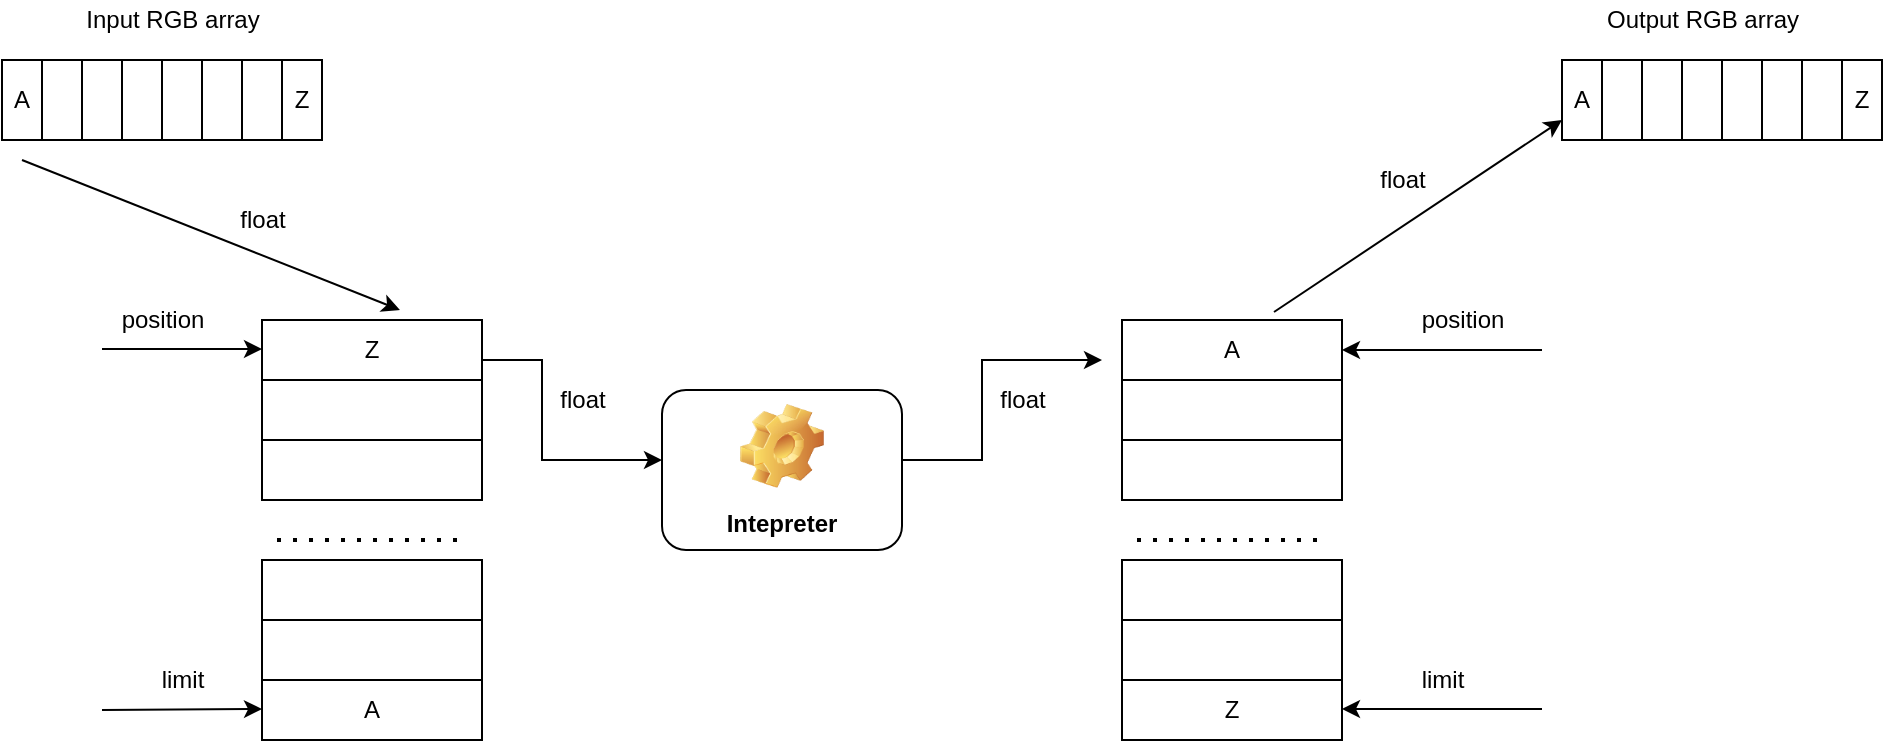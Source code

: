 <mxfile version="15.8.8" type="github">
  <diagram id="5idHyZ_gb2aGsaYN54b_" name="Page-1">
    <mxGraphModel dx="974" dy="593" grid="1" gridSize="10" guides="1" tooltips="1" connect="1" arrows="1" fold="1" page="1" pageScale="1" pageWidth="1169" pageHeight="1654" math="0" shadow="0">
      <root>
        <mxCell id="0" />
        <mxCell id="1" parent="0" />
        <mxCell id="xrE74c7JUxFd1PG-Kwvo-1" value="Z" style="rounded=0;whiteSpace=wrap;html=1;" vertex="1" parent="1">
          <mxGeometry x="230" y="290" width="110" height="30" as="geometry" />
        </mxCell>
        <mxCell id="xrE74c7JUxFd1PG-Kwvo-4" value="" style="edgeStyle=orthogonalEdgeStyle;rounded=0;orthogonalLoop=1;jettySize=auto;html=1;" edge="1" parent="1" source="xrE74c7JUxFd1PG-Kwvo-2" target="xrE74c7JUxFd1PG-Kwvo-3">
          <mxGeometry relative="1" as="geometry" />
        </mxCell>
        <mxCell id="xrE74c7JUxFd1PG-Kwvo-2" value="" style="rounded=0;whiteSpace=wrap;html=1;" vertex="1" parent="1">
          <mxGeometry x="230" y="320" width="110" height="30" as="geometry" />
        </mxCell>
        <mxCell id="xrE74c7JUxFd1PG-Kwvo-3" value="" style="whiteSpace=wrap;html=1;rounded=0;" vertex="1" parent="1">
          <mxGeometry x="230" y="350" width="110" height="30" as="geometry" />
        </mxCell>
        <mxCell id="xrE74c7JUxFd1PG-Kwvo-5" value="A" style="whiteSpace=wrap;html=1;rounded=0;" vertex="1" parent="1">
          <mxGeometry x="230" y="470" width="110" height="30" as="geometry" />
        </mxCell>
        <mxCell id="xrE74c7JUxFd1PG-Kwvo-6" value="" style="rounded=0;whiteSpace=wrap;html=1;" vertex="1" parent="1">
          <mxGeometry x="230" y="410" width="110" height="30" as="geometry" />
        </mxCell>
        <mxCell id="xrE74c7JUxFd1PG-Kwvo-7" value="" style="rounded=0;whiteSpace=wrap;html=1;" vertex="1" parent="1">
          <mxGeometry x="230" y="440" width="110" height="30" as="geometry" />
        </mxCell>
        <mxCell id="xrE74c7JUxFd1PG-Kwvo-10" value="A" style="rounded=0;whiteSpace=wrap;html=1;" vertex="1" parent="1">
          <mxGeometry x="100" y="160" width="20" height="40" as="geometry" />
        </mxCell>
        <mxCell id="xrE74c7JUxFd1PG-Kwvo-11" value="" style="rounded=0;whiteSpace=wrap;html=1;" vertex="1" parent="1">
          <mxGeometry x="120" y="160" width="20" height="40" as="geometry" />
        </mxCell>
        <mxCell id="xrE74c7JUxFd1PG-Kwvo-12" value="" style="rounded=0;whiteSpace=wrap;html=1;" vertex="1" parent="1">
          <mxGeometry x="160" y="160" width="20" height="40" as="geometry" />
        </mxCell>
        <mxCell id="xrE74c7JUxFd1PG-Kwvo-13" value="" style="rounded=0;whiteSpace=wrap;html=1;" vertex="1" parent="1">
          <mxGeometry x="140" y="160" width="20" height="40" as="geometry" />
        </mxCell>
        <mxCell id="xrE74c7JUxFd1PG-Kwvo-16" value="" style="rounded=0;whiteSpace=wrap;html=1;" vertex="1" parent="1">
          <mxGeometry x="180" y="160" width="20" height="40" as="geometry" />
        </mxCell>
        <mxCell id="xrE74c7JUxFd1PG-Kwvo-17" value="" style="rounded=0;whiteSpace=wrap;html=1;" vertex="1" parent="1">
          <mxGeometry x="200" y="160" width="20" height="40" as="geometry" />
        </mxCell>
        <mxCell id="xrE74c7JUxFd1PG-Kwvo-18" value="Z" style="rounded=0;whiteSpace=wrap;html=1;" vertex="1" parent="1">
          <mxGeometry x="240" y="160" width="20" height="40" as="geometry" />
        </mxCell>
        <mxCell id="xrE74c7JUxFd1PG-Kwvo-19" value="" style="rounded=0;whiteSpace=wrap;html=1;" vertex="1" parent="1">
          <mxGeometry x="220" y="160" width="20" height="40" as="geometry" />
        </mxCell>
        <mxCell id="xrE74c7JUxFd1PG-Kwvo-20" value="Intepreter" style="label;whiteSpace=wrap;html=1;align=center;verticalAlign=bottom;spacingLeft=0;spacingBottom=4;imageAlign=center;imageVerticalAlign=top;image=img/clipart/Gear_128x128.png" vertex="1" parent="1">
          <mxGeometry x="430" y="325" width="120" height="80" as="geometry" />
        </mxCell>
        <mxCell id="xrE74c7JUxFd1PG-Kwvo-31" value="A" style="rounded=0;whiteSpace=wrap;html=1;" vertex="1" parent="1">
          <mxGeometry x="880" y="160" width="20" height="40" as="geometry" />
        </mxCell>
        <mxCell id="xrE74c7JUxFd1PG-Kwvo-32" value="" style="rounded=0;whiteSpace=wrap;html=1;" vertex="1" parent="1">
          <mxGeometry x="900" y="160" width="20" height="40" as="geometry" />
        </mxCell>
        <mxCell id="xrE74c7JUxFd1PG-Kwvo-33" value="" style="rounded=0;whiteSpace=wrap;html=1;" vertex="1" parent="1">
          <mxGeometry x="940" y="160" width="20" height="40" as="geometry" />
        </mxCell>
        <mxCell id="xrE74c7JUxFd1PG-Kwvo-34" value="" style="rounded=0;whiteSpace=wrap;html=1;" vertex="1" parent="1">
          <mxGeometry x="920" y="160" width="20" height="40" as="geometry" />
        </mxCell>
        <mxCell id="xrE74c7JUxFd1PG-Kwvo-35" value="" style="rounded=0;whiteSpace=wrap;html=1;" vertex="1" parent="1">
          <mxGeometry x="960" y="160" width="20" height="40" as="geometry" />
        </mxCell>
        <mxCell id="xrE74c7JUxFd1PG-Kwvo-36" value="" style="rounded=0;whiteSpace=wrap;html=1;" vertex="1" parent="1">
          <mxGeometry x="980" y="160" width="20" height="40" as="geometry" />
        </mxCell>
        <mxCell id="xrE74c7JUxFd1PG-Kwvo-37" value="Z" style="rounded=0;whiteSpace=wrap;html=1;" vertex="1" parent="1">
          <mxGeometry x="1020" y="160" width="20" height="40" as="geometry" />
        </mxCell>
        <mxCell id="xrE74c7JUxFd1PG-Kwvo-38" value="" style="rounded=0;whiteSpace=wrap;html=1;" vertex="1" parent="1">
          <mxGeometry x="1000" y="160" width="20" height="40" as="geometry" />
        </mxCell>
        <mxCell id="xrE74c7JUxFd1PG-Kwvo-41" value="Input RGB array" style="text;html=1;align=center;verticalAlign=middle;resizable=0;points=[];autosize=1;strokeColor=none;fillColor=none;" vertex="1" parent="1">
          <mxGeometry x="135" y="130" width="100" height="20" as="geometry" />
        </mxCell>
        <mxCell id="xrE74c7JUxFd1PG-Kwvo-42" value="" style="endArrow=classic;html=1;rounded=0;entryX=0.627;entryY=-0.167;entryDx=0;entryDy=0;entryPerimeter=0;" edge="1" parent="1" target="xrE74c7JUxFd1PG-Kwvo-1">
          <mxGeometry width="50" height="50" relative="1" as="geometry">
            <mxPoint x="110" y="210" as="sourcePoint" />
            <mxPoint x="320" y="180" as="targetPoint" />
          </mxGeometry>
        </mxCell>
        <mxCell id="xrE74c7JUxFd1PG-Kwvo-43" value="float" style="text;html=1;align=center;verticalAlign=middle;resizable=0;points=[];autosize=1;strokeColor=none;fillColor=none;" vertex="1" parent="1">
          <mxGeometry x="210" y="230" width="40" height="20" as="geometry" />
        </mxCell>
        <mxCell id="xrE74c7JUxFd1PG-Kwvo-45" value="" style="endArrow=none;dashed=1;html=1;dashPattern=1 3;strokeWidth=2;rounded=0;" edge="1" parent="1">
          <mxGeometry width="50" height="50" relative="1" as="geometry">
            <mxPoint x="237.5" y="400" as="sourcePoint" />
            <mxPoint x="332.5" y="400" as="targetPoint" />
          </mxGeometry>
        </mxCell>
        <mxCell id="xrE74c7JUxFd1PG-Kwvo-46" value="A" style="rounded=0;whiteSpace=wrap;html=1;" vertex="1" parent="1">
          <mxGeometry x="660" y="290" width="110" height="30" as="geometry" />
        </mxCell>
        <mxCell id="xrE74c7JUxFd1PG-Kwvo-47" value="" style="edgeStyle=orthogonalEdgeStyle;rounded=0;orthogonalLoop=1;jettySize=auto;html=1;" edge="1" parent="1" source="xrE74c7JUxFd1PG-Kwvo-48" target="xrE74c7JUxFd1PG-Kwvo-49">
          <mxGeometry relative="1" as="geometry" />
        </mxCell>
        <mxCell id="xrE74c7JUxFd1PG-Kwvo-48" value="" style="rounded=0;whiteSpace=wrap;html=1;" vertex="1" parent="1">
          <mxGeometry x="660" y="320" width="110" height="30" as="geometry" />
        </mxCell>
        <mxCell id="xrE74c7JUxFd1PG-Kwvo-49" value="" style="whiteSpace=wrap;html=1;rounded=0;" vertex="1" parent="1">
          <mxGeometry x="660" y="350" width="110" height="30" as="geometry" />
        </mxCell>
        <mxCell id="xrE74c7JUxFd1PG-Kwvo-50" value="Z" style="whiteSpace=wrap;html=1;rounded=0;" vertex="1" parent="1">
          <mxGeometry x="660" y="470" width="110" height="30" as="geometry" />
        </mxCell>
        <mxCell id="xrE74c7JUxFd1PG-Kwvo-51" value="" style="rounded=0;whiteSpace=wrap;html=1;" vertex="1" parent="1">
          <mxGeometry x="660" y="410" width="110" height="30" as="geometry" />
        </mxCell>
        <mxCell id="xrE74c7JUxFd1PG-Kwvo-52" value="" style="rounded=0;whiteSpace=wrap;html=1;" vertex="1" parent="1">
          <mxGeometry x="660" y="440" width="110" height="30" as="geometry" />
        </mxCell>
        <mxCell id="xrE74c7JUxFd1PG-Kwvo-53" value="" style="endArrow=none;dashed=1;html=1;dashPattern=1 3;strokeWidth=2;rounded=0;" edge="1" parent="1">
          <mxGeometry width="50" height="50" relative="1" as="geometry">
            <mxPoint x="667.5" y="400" as="sourcePoint" />
            <mxPoint x="762.5" y="400" as="targetPoint" />
          </mxGeometry>
        </mxCell>
        <mxCell id="xrE74c7JUxFd1PG-Kwvo-54" value="" style="endArrow=classic;html=1;rounded=0;" edge="1" parent="1">
          <mxGeometry width="50" height="50" relative="1" as="geometry">
            <mxPoint x="150" y="304.5" as="sourcePoint" />
            <mxPoint x="230" y="304.5" as="targetPoint" />
          </mxGeometry>
        </mxCell>
        <mxCell id="xrE74c7JUxFd1PG-Kwvo-55" value="position" style="text;html=1;align=center;verticalAlign=middle;resizable=0;points=[];autosize=1;strokeColor=none;fillColor=none;" vertex="1" parent="1">
          <mxGeometry x="150" y="280" width="60" height="20" as="geometry" />
        </mxCell>
        <mxCell id="xrE74c7JUxFd1PG-Kwvo-56" value="" style="endArrow=classic;html=1;rounded=0;" edge="1" parent="1">
          <mxGeometry width="50" height="50" relative="1" as="geometry">
            <mxPoint x="150" y="485" as="sourcePoint" />
            <mxPoint x="230" y="484.5" as="targetPoint" />
          </mxGeometry>
        </mxCell>
        <mxCell id="xrE74c7JUxFd1PG-Kwvo-57" value="limit" style="text;html=1;align=center;verticalAlign=middle;resizable=0;points=[];autosize=1;strokeColor=none;fillColor=none;" vertex="1" parent="1">
          <mxGeometry x="170" y="460" width="40" height="20" as="geometry" />
        </mxCell>
        <mxCell id="xrE74c7JUxFd1PG-Kwvo-58" value="" style="endArrow=classic;html=1;rounded=0;startArrow=none;" edge="1" parent="1" target="xrE74c7JUxFd1PG-Kwvo-46">
          <mxGeometry width="50" height="50" relative="1" as="geometry">
            <mxPoint x="870" y="305" as="sourcePoint" />
            <mxPoint x="860" y="304.5" as="targetPoint" />
            <Array as="points" />
          </mxGeometry>
        </mxCell>
        <mxCell id="xrE74c7JUxFd1PG-Kwvo-61" value="limit" style="text;html=1;align=center;verticalAlign=middle;resizable=0;points=[];autosize=1;strokeColor=none;fillColor=none;" vertex="1" parent="1">
          <mxGeometry x="800" y="460" width="40" height="20" as="geometry" />
        </mxCell>
        <mxCell id="xrE74c7JUxFd1PG-Kwvo-62" value="" style="edgeStyle=segmentEdgeStyle;endArrow=classic;html=1;rounded=0;" edge="1" parent="1">
          <mxGeometry width="50" height="50" relative="1" as="geometry">
            <mxPoint x="340" y="310" as="sourcePoint" />
            <mxPoint x="430" y="360" as="targetPoint" />
            <Array as="points">
              <mxPoint x="370" y="310" />
              <mxPoint x="370" y="360" />
            </Array>
          </mxGeometry>
        </mxCell>
        <mxCell id="xrE74c7JUxFd1PG-Kwvo-63" value="float" style="text;html=1;align=center;verticalAlign=middle;resizable=0;points=[];autosize=1;strokeColor=none;fillColor=none;" vertex="1" parent="1">
          <mxGeometry x="370" y="320" width="40" height="20" as="geometry" />
        </mxCell>
        <mxCell id="xrE74c7JUxFd1PG-Kwvo-59" value="position" style="text;html=1;align=center;verticalAlign=middle;resizable=0;points=[];autosize=1;strokeColor=none;fillColor=none;" vertex="1" parent="1">
          <mxGeometry x="800" y="280" width="60" height="20" as="geometry" />
        </mxCell>
        <mxCell id="xrE74c7JUxFd1PG-Kwvo-67" value="" style="endArrow=classic;html=1;rounded=0;startArrow=none;" edge="1" parent="1">
          <mxGeometry width="50" height="50" relative="1" as="geometry">
            <mxPoint x="870" y="484.5" as="sourcePoint" />
            <mxPoint x="770" y="484.5" as="targetPoint" />
            <Array as="points" />
          </mxGeometry>
        </mxCell>
        <mxCell id="xrE74c7JUxFd1PG-Kwvo-68" value="" style="edgeStyle=segmentEdgeStyle;endArrow=classic;html=1;rounded=0;" edge="1" parent="1">
          <mxGeometry width="50" height="50" relative="1" as="geometry">
            <mxPoint x="550" y="360" as="sourcePoint" />
            <mxPoint x="650" y="310" as="targetPoint" />
            <Array as="points">
              <mxPoint x="590" y="360" />
              <mxPoint x="590" y="310" />
            </Array>
          </mxGeometry>
        </mxCell>
        <mxCell id="xrE74c7JUxFd1PG-Kwvo-69" value="float" style="text;html=1;align=center;verticalAlign=middle;resizable=0;points=[];autosize=1;strokeColor=none;fillColor=none;" vertex="1" parent="1">
          <mxGeometry x="590" y="320" width="40" height="20" as="geometry" />
        </mxCell>
        <mxCell id="xrE74c7JUxFd1PG-Kwvo-70" value="" style="endArrow=classic;html=1;rounded=0;exitX=0.691;exitY=-0.133;exitDx=0;exitDy=0;exitPerimeter=0;" edge="1" parent="1" source="xrE74c7JUxFd1PG-Kwvo-46">
          <mxGeometry width="50" height="50" relative="1" as="geometry">
            <mxPoint x="830" y="240" as="sourcePoint" />
            <mxPoint x="880" y="190" as="targetPoint" />
          </mxGeometry>
        </mxCell>
        <mxCell id="xrE74c7JUxFd1PG-Kwvo-71" value="float" style="text;html=1;align=center;verticalAlign=middle;resizable=0;points=[];autosize=1;strokeColor=none;fillColor=none;" vertex="1" parent="1">
          <mxGeometry x="780" y="210" width="40" height="20" as="geometry" />
        </mxCell>
        <mxCell id="xrE74c7JUxFd1PG-Kwvo-72" value="Output RGB array" style="text;html=1;align=center;verticalAlign=middle;resizable=0;points=[];autosize=1;strokeColor=none;fillColor=none;" vertex="1" parent="1">
          <mxGeometry x="895" y="130" width="110" height="20" as="geometry" />
        </mxCell>
      </root>
    </mxGraphModel>
  </diagram>
</mxfile>
